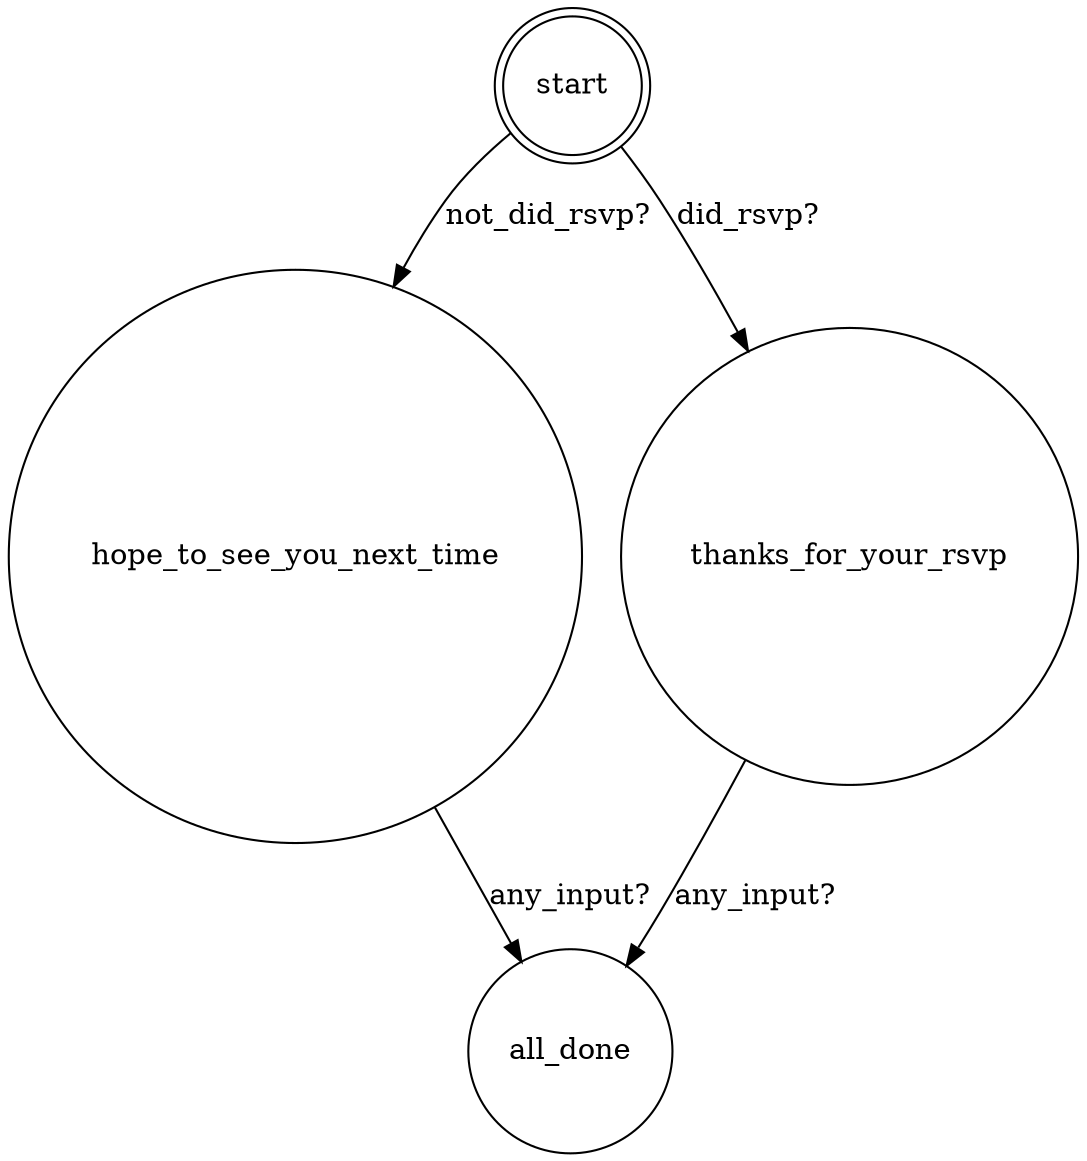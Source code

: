 digraph {
  "hope_to_see_you_next_time" [ shape = circle ]; 
  "hope_to_see_you_next_time" -> "all_done" [ label = "any_input?" ];
  "all_done" [ shape = circle ]; 
  "start" [ shape = doublecircle ]; 
  "start" -> "thanks_for_your_rsvp" [ label = "did_rsvp?" ];
  "start" -> "hope_to_see_you_next_time" [ label = "not_did_rsvp?" ];
  "thanks_for_your_rsvp" [ shape = circle ]; 
  "thanks_for_your_rsvp" -> "all_done" [ label = "any_input?" ];
}
